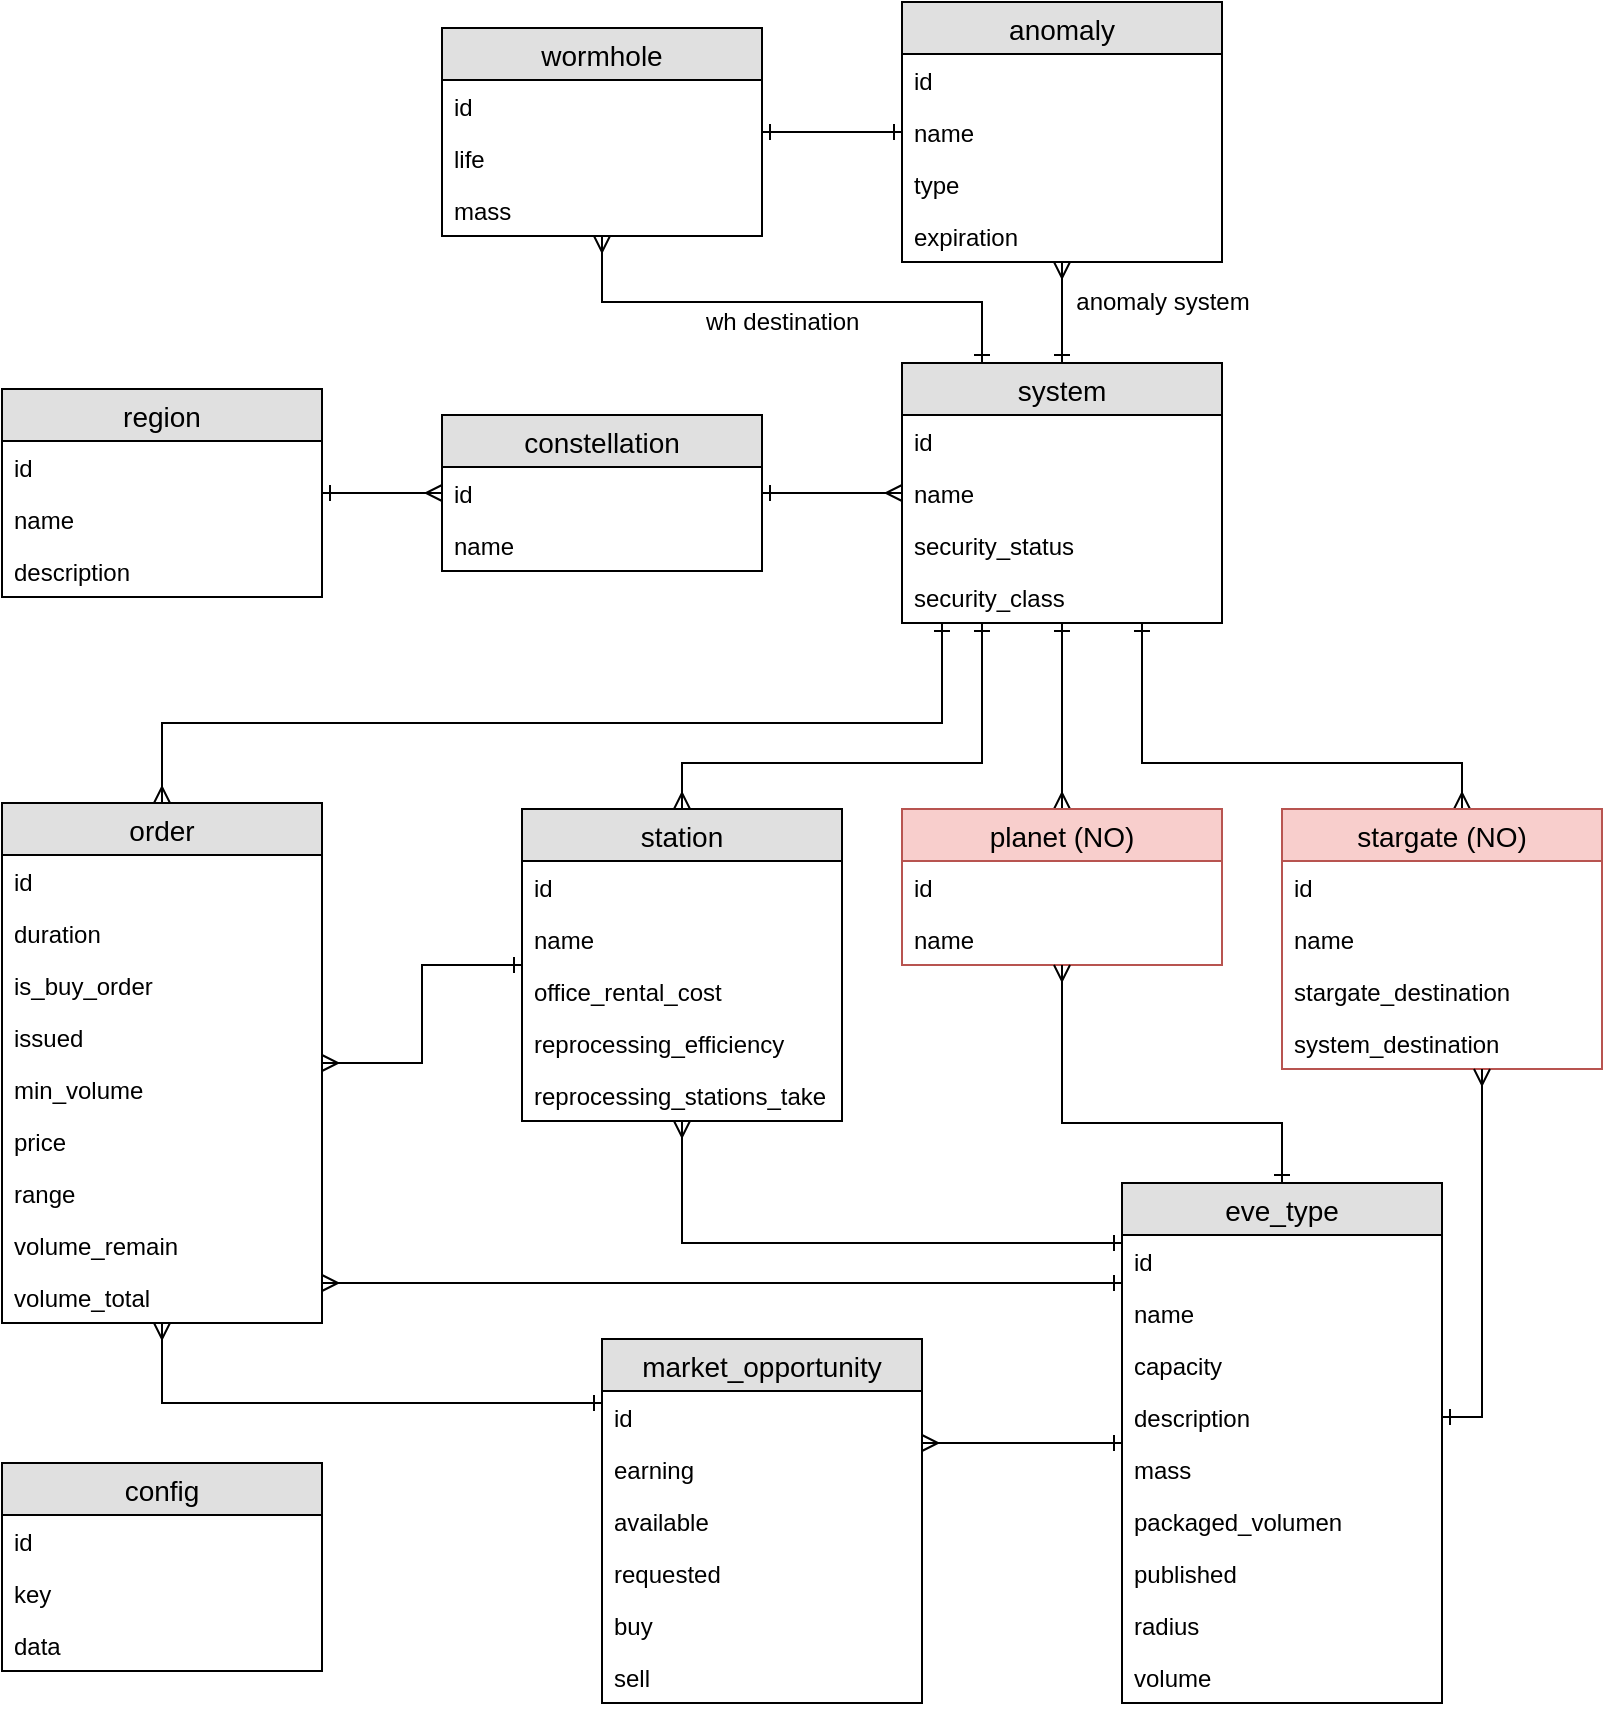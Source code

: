 <mxfile version="12.1.3" type="device" pages="1"><diagram id="XClXHxJbkyPJ61i--EI9" name="Page-1"><mxGraphModel dx="1205" dy="586" grid="1" gridSize="10" guides="1" tooltips="1" connect="1" arrows="1" fold="1" page="1" pageScale="1" pageWidth="827" pageHeight="1169" math="0" shadow="0"><root><mxCell id="0"/><mxCell id="1" parent="0"/><mxCell id="xUmiJHG2RQdsuN9Ointp-37" style="edgeStyle=orthogonalEdgeStyle;rounded=0;orthogonalLoop=1;jettySize=auto;html=1;startArrow=ERone;startFill=0;endArrow=ERmany;endFill=0;" parent="1" source="xUmiJHG2RQdsuN9Ointp-18" target="xUmiJHG2RQdsuN9Ointp-22" edge="1"><mxGeometry relative="1" as="geometry"/></mxCell><mxCell id="xUmiJHG2RQdsuN9Ointp-18" value="region" style="swimlane;fontStyle=0;childLayout=stackLayout;horizontal=1;startSize=26;fillColor=#e0e0e0;horizontalStack=0;resizeParent=1;resizeParentMax=0;resizeLast=0;collapsible=1;marginBottom=0;swimlaneFillColor=#ffffff;align=center;fontSize=14;" parent="1" vertex="1"><mxGeometry x="20" y="213.5" width="160" height="104" as="geometry"/></mxCell><mxCell id="xUmiJHG2RQdsuN9Ointp-19" value="id" style="text;strokeColor=none;fillColor=none;spacingLeft=4;spacingRight=4;overflow=hidden;rotatable=0;points=[[0,0.5],[1,0.5]];portConstraint=eastwest;fontSize=12;" parent="xUmiJHG2RQdsuN9Ointp-18" vertex="1"><mxGeometry y="26" width="160" height="26" as="geometry"/></mxCell><mxCell id="xUmiJHG2RQdsuN9Ointp-20" value="name" style="text;strokeColor=none;fillColor=none;spacingLeft=4;spacingRight=4;overflow=hidden;rotatable=0;points=[[0,0.5],[1,0.5]];portConstraint=eastwest;fontSize=12;" parent="xUmiJHG2RQdsuN9Ointp-18" vertex="1"><mxGeometry y="52" width="160" height="26" as="geometry"/></mxCell><mxCell id="xUmiJHG2RQdsuN9Ointp-21" value="description" style="text;strokeColor=none;fillColor=none;spacingLeft=4;spacingRight=4;overflow=hidden;rotatable=0;points=[[0,0.5],[1,0.5]];portConstraint=eastwest;fontSize=12;" parent="xUmiJHG2RQdsuN9Ointp-18" vertex="1"><mxGeometry y="78" width="160" height="26" as="geometry"/></mxCell><mxCell id="xUmiJHG2RQdsuN9Ointp-38" style="edgeStyle=orthogonalEdgeStyle;rounded=0;orthogonalLoop=1;jettySize=auto;html=1;startArrow=ERone;startFill=0;endArrow=ERmany;endFill=0;" parent="1" source="xUmiJHG2RQdsuN9Ointp-22" target="xUmiJHG2RQdsuN9Ointp-26" edge="1"><mxGeometry relative="1" as="geometry"/></mxCell><mxCell id="xUmiJHG2RQdsuN9Ointp-22" value="constellation" style="swimlane;fontStyle=0;childLayout=stackLayout;horizontal=1;startSize=26;fillColor=#e0e0e0;horizontalStack=0;resizeParent=1;resizeParentMax=0;resizeLast=0;collapsible=1;marginBottom=0;swimlaneFillColor=#ffffff;align=center;fontSize=14;" parent="1" vertex="1"><mxGeometry x="240" y="226.5" width="160" height="78" as="geometry"/></mxCell><mxCell id="xUmiJHG2RQdsuN9Ointp-23" value="id" style="text;strokeColor=none;fillColor=none;spacingLeft=4;spacingRight=4;overflow=hidden;rotatable=0;points=[[0,0.5],[1,0.5]];portConstraint=eastwest;fontSize=12;" parent="xUmiJHG2RQdsuN9Ointp-22" vertex="1"><mxGeometry y="26" width="160" height="26" as="geometry"/></mxCell><mxCell id="xUmiJHG2RQdsuN9Ointp-24" value="name" style="text;strokeColor=none;fillColor=none;spacingLeft=4;spacingRight=4;overflow=hidden;rotatable=0;points=[[0,0.5],[1,0.5]];portConstraint=eastwest;fontSize=12;" parent="xUmiJHG2RQdsuN9Ointp-22" vertex="1"><mxGeometry y="52" width="160" height="26" as="geometry"/></mxCell><mxCell id="xUmiJHG2RQdsuN9Ointp-57" style="edgeStyle=orthogonalEdgeStyle;rounded=0;orthogonalLoop=1;jettySize=auto;html=1;startArrow=ERone;startFill=0;endArrow=ERmany;endFill=0;entryX=0.5;entryY=0;entryDx=0;entryDy=0;" parent="1" source="xUmiJHG2RQdsuN9Ointp-26" target="xUmiJHG2RQdsuN9Ointp-42" edge="1"><mxGeometry relative="1" as="geometry"><Array as="points"><mxPoint x="510" y="400.5"/><mxPoint x="360" y="400.5"/></Array></mxGeometry></mxCell><mxCell id="xUmiJHG2RQdsuN9Ointp-58" style="edgeStyle=orthogonalEdgeStyle;rounded=0;orthogonalLoop=1;jettySize=auto;html=1;startArrow=ERone;startFill=0;endArrow=ERmany;endFill=0;" parent="1" source="xUmiJHG2RQdsuN9Ointp-26" target="xUmiJHG2RQdsuN9Ointp-47" edge="1"><mxGeometry relative="1" as="geometry"/></mxCell><mxCell id="xUmiJHG2RQdsuN9Ointp-59" style="edgeStyle=orthogonalEdgeStyle;rounded=0;orthogonalLoop=1;jettySize=auto;html=1;startArrow=ERone;startFill=0;endArrow=ERmany;endFill=0;" parent="1" source="xUmiJHG2RQdsuN9Ointp-26" target="xUmiJHG2RQdsuN9Ointp-52" edge="1"><mxGeometry relative="1" as="geometry"><Array as="points"><mxPoint x="590" y="400.5"/><mxPoint x="750" y="400.5"/></Array></mxGeometry></mxCell><mxCell id="xUmiJHG2RQdsuN9Ointp-88" style="edgeStyle=orthogonalEdgeStyle;rounded=0;orthogonalLoop=1;jettySize=auto;html=1;entryX=0.5;entryY=0;entryDx=0;entryDy=0;startArrow=ERone;startFill=0;endArrow=ERmany;endFill=0;" parent="1" source="xUmiJHG2RQdsuN9Ointp-26" target="xUmiJHG2RQdsuN9Ointp-75" edge="1"><mxGeometry relative="1" as="geometry"><Array as="points"><mxPoint x="490" y="380.5"/><mxPoint x="100" y="380.5"/></Array></mxGeometry></mxCell><mxCell id="MLQdFirMEh7iGKvH28HH-39" style="edgeStyle=orthogonalEdgeStyle;rounded=0;orthogonalLoop=1;jettySize=auto;html=1;startArrow=ERone;startFill=0;endArrow=ERmany;endFill=0;" edge="1" parent="1" source="xUmiJHG2RQdsuN9Ointp-26" target="MLQdFirMEh7iGKvH28HH-30"><mxGeometry relative="1" as="geometry"/></mxCell><mxCell id="MLQdFirMEh7iGKvH28HH-42" value="anomaly system" style="text;html=1;resizable=0;points=[];align=center;verticalAlign=middle;labelBackgroundColor=#ffffff;" vertex="1" connectable="0" parent="MLQdFirMEh7iGKvH28HH-39"><mxGeometry x="0.259" y="1" relative="1" as="geometry"><mxPoint x="51" y="1.5" as="offset"/></mxGeometry></mxCell><mxCell id="xUmiJHG2RQdsuN9Ointp-26" value="system" style="swimlane;fontStyle=0;childLayout=stackLayout;horizontal=1;startSize=26;fillColor=#e0e0e0;horizontalStack=0;resizeParent=1;resizeParentMax=0;resizeLast=0;collapsible=1;marginBottom=0;swimlaneFillColor=#ffffff;align=center;fontSize=14;" parent="1" vertex="1"><mxGeometry x="470" y="200.5" width="160" height="130" as="geometry"><mxRectangle x="80" y="485" width="80" height="26" as="alternateBounds"/></mxGeometry></mxCell><mxCell id="xUmiJHG2RQdsuN9Ointp-27" value="id" style="text;strokeColor=none;fillColor=none;spacingLeft=4;spacingRight=4;overflow=hidden;rotatable=0;points=[[0,0.5],[1,0.5]];portConstraint=eastwest;fontSize=12;" parent="xUmiJHG2RQdsuN9Ointp-26" vertex="1"><mxGeometry y="26" width="160" height="26" as="geometry"/></mxCell><mxCell id="xUmiJHG2RQdsuN9Ointp-28" value="name" style="text;strokeColor=none;fillColor=none;spacingLeft=4;spacingRight=4;overflow=hidden;rotatable=0;points=[[0,0.5],[1,0.5]];portConstraint=eastwest;fontSize=12;" parent="xUmiJHG2RQdsuN9Ointp-26" vertex="1"><mxGeometry y="52" width="160" height="26" as="geometry"/></mxCell><mxCell id="xUmiJHG2RQdsuN9Ointp-29" value="security_status" style="text;strokeColor=none;fillColor=none;spacingLeft=4;spacingRight=4;overflow=hidden;rotatable=0;points=[[0,0.5],[1,0.5]];portConstraint=eastwest;fontSize=12;" parent="xUmiJHG2RQdsuN9Ointp-26" vertex="1"><mxGeometry y="78" width="160" height="26" as="geometry"/></mxCell><mxCell id="xUmiJHG2RQdsuN9Ointp-34" value="security_class" style="text;strokeColor=none;fillColor=none;spacingLeft=4;spacingRight=4;overflow=hidden;rotatable=0;points=[[0,0.5],[1,0.5]];portConstraint=eastwest;fontSize=12;" parent="xUmiJHG2RQdsuN9Ointp-26" vertex="1"><mxGeometry y="104" width="160" height="26" as="geometry"/></mxCell><mxCell id="xUmiJHG2RQdsuN9Ointp-42" value="station" style="swimlane;fontStyle=0;childLayout=stackLayout;horizontal=1;startSize=26;fillColor=#e0e0e0;horizontalStack=0;resizeParent=1;resizeParentMax=0;resizeLast=0;collapsible=1;marginBottom=0;swimlaneFillColor=#ffffff;align=center;fontSize=14;" parent="1" vertex="1"><mxGeometry x="280" y="423.5" width="160" height="156" as="geometry"><mxRectangle x="80" y="485" width="80" height="26" as="alternateBounds"/></mxGeometry></mxCell><mxCell id="xUmiJHG2RQdsuN9Ointp-43" value="id" style="text;strokeColor=none;fillColor=none;spacingLeft=4;spacingRight=4;overflow=hidden;rotatable=0;points=[[0,0.5],[1,0.5]];portConstraint=eastwest;fontSize=12;" parent="xUmiJHG2RQdsuN9Ointp-42" vertex="1"><mxGeometry y="26" width="160" height="26" as="geometry"/></mxCell><mxCell id="xUmiJHG2RQdsuN9Ointp-44" value="name" style="text;strokeColor=none;fillColor=none;spacingLeft=4;spacingRight=4;overflow=hidden;rotatable=0;points=[[0,0.5],[1,0.5]];portConstraint=eastwest;fontSize=12;" parent="xUmiJHG2RQdsuN9Ointp-42" vertex="1"><mxGeometry y="52" width="160" height="26" as="geometry"/></mxCell><mxCell id="xUmiJHG2RQdsuN9Ointp-89" value="office_rental_cost" style="text;strokeColor=none;fillColor=none;spacingLeft=4;spacingRight=4;overflow=hidden;rotatable=0;points=[[0,0.5],[1,0.5]];portConstraint=eastwest;fontSize=12;" parent="xUmiJHG2RQdsuN9Ointp-42" vertex="1"><mxGeometry y="78" width="160" height="26" as="geometry"/></mxCell><mxCell id="xUmiJHG2RQdsuN9Ointp-91" value="reprocessing_efficiency" style="text;strokeColor=none;fillColor=none;spacingLeft=4;spacingRight=4;overflow=hidden;rotatable=0;points=[[0,0.5],[1,0.5]];portConstraint=eastwest;fontSize=12;" parent="xUmiJHG2RQdsuN9Ointp-42" vertex="1"><mxGeometry y="104" width="160" height="26" as="geometry"/></mxCell><mxCell id="xUmiJHG2RQdsuN9Ointp-90" value="reprocessing_stations_take" style="text;strokeColor=none;fillColor=none;spacingLeft=4;spacingRight=4;overflow=hidden;rotatable=0;points=[[0,0.5],[1,0.5]];portConstraint=eastwest;fontSize=12;" parent="xUmiJHG2RQdsuN9Ointp-42" vertex="1"><mxGeometry y="130" width="160" height="26" as="geometry"/></mxCell><mxCell id="xUmiJHG2RQdsuN9Ointp-47" value="planet (NO)" style="swimlane;fontStyle=0;childLayout=stackLayout;horizontal=1;startSize=26;fillColor=#f8cecc;horizontalStack=0;resizeParent=1;resizeParentMax=0;resizeLast=0;collapsible=1;marginBottom=0;swimlaneFillColor=#ffffff;align=center;fontSize=14;strokeColor=#b85450;" parent="1" vertex="1"><mxGeometry x="470" y="423.5" width="160" height="78" as="geometry"><mxRectangle x="80" y="485" width="80" height="26" as="alternateBounds"/></mxGeometry></mxCell><mxCell id="xUmiJHG2RQdsuN9Ointp-48" value="id" style="text;strokeColor=none;fillColor=none;spacingLeft=4;spacingRight=4;overflow=hidden;rotatable=0;points=[[0,0.5],[1,0.5]];portConstraint=eastwest;fontSize=12;" parent="xUmiJHG2RQdsuN9Ointp-47" vertex="1"><mxGeometry y="26" width="160" height="26" as="geometry"/></mxCell><mxCell id="xUmiJHG2RQdsuN9Ointp-49" value="name" style="text;strokeColor=none;fillColor=none;spacingLeft=4;spacingRight=4;overflow=hidden;rotatable=0;points=[[0,0.5],[1,0.5]];portConstraint=eastwest;fontSize=12;" parent="xUmiJHG2RQdsuN9Ointp-47" vertex="1"><mxGeometry y="52" width="160" height="26" as="geometry"/></mxCell><mxCell id="xUmiJHG2RQdsuN9Ointp-52" value="stargate (NO)" style="swimlane;fontStyle=0;childLayout=stackLayout;horizontal=1;startSize=26;fillColor=#f8cecc;horizontalStack=0;resizeParent=1;resizeParentMax=0;resizeLast=0;collapsible=1;marginBottom=0;swimlaneFillColor=#ffffff;align=center;fontSize=14;strokeColor=#b85450;" parent="1" vertex="1"><mxGeometry x="660" y="423.5" width="160" height="130" as="geometry"><mxRectangle x="80" y="485" width="80" height="26" as="alternateBounds"/></mxGeometry></mxCell><mxCell id="xUmiJHG2RQdsuN9Ointp-53" value="id" style="text;strokeColor=none;fillColor=none;spacingLeft=4;spacingRight=4;overflow=hidden;rotatable=0;points=[[0,0.5],[1,0.5]];portConstraint=eastwest;fontSize=12;" parent="xUmiJHG2RQdsuN9Ointp-52" vertex="1"><mxGeometry y="26" width="160" height="26" as="geometry"/></mxCell><mxCell id="xUmiJHG2RQdsuN9Ointp-54" value="name" style="text;strokeColor=none;fillColor=none;spacingLeft=4;spacingRight=4;overflow=hidden;rotatable=0;points=[[0,0.5],[1,0.5]];portConstraint=eastwest;fontSize=12;" parent="xUmiJHG2RQdsuN9Ointp-52" vertex="1"><mxGeometry y="52" width="160" height="26" as="geometry"/></mxCell><mxCell id="xUmiJHG2RQdsuN9Ointp-55" value="stargate_destination" style="text;strokeColor=none;fillColor=none;spacingLeft=4;spacingRight=4;overflow=hidden;rotatable=0;points=[[0,0.5],[1,0.5]];portConstraint=eastwest;fontSize=12;" parent="xUmiJHG2RQdsuN9Ointp-52" vertex="1"><mxGeometry y="78" width="160" height="26" as="geometry"/></mxCell><mxCell id="xUmiJHG2RQdsuN9Ointp-56" value="system_destination" style="text;strokeColor=none;fillColor=none;spacingLeft=4;spacingRight=4;overflow=hidden;rotatable=0;points=[[0,0.5],[1,0.5]];portConstraint=eastwest;fontSize=12;" parent="xUmiJHG2RQdsuN9Ointp-52" vertex="1"><mxGeometry y="104" width="160" height="26" as="geometry"/></mxCell><mxCell id="xUmiJHG2RQdsuN9Ointp-65" style="edgeStyle=orthogonalEdgeStyle;rounded=0;orthogonalLoop=1;jettySize=auto;html=1;startArrow=ERone;startFill=0;endArrow=ERmany;endFill=0;" parent="1" source="xUmiJHG2RQdsuN9Ointp-60" target="xUmiJHG2RQdsuN9Ointp-47" edge="1"><mxGeometry relative="1" as="geometry"><Array as="points"><mxPoint x="660" y="580.5"/><mxPoint x="550" y="580.5"/></Array></mxGeometry></mxCell><mxCell id="xUmiJHG2RQdsuN9Ointp-93" style="edgeStyle=orthogonalEdgeStyle;rounded=0;orthogonalLoop=1;jettySize=auto;html=1;startArrow=ERone;startFill=0;endArrow=ERmany;endFill=0;exitX=1;exitY=0.5;exitDx=0;exitDy=0;" parent="1" source="xUmiJHG2RQdsuN9Ointp-64" target="xUmiJHG2RQdsuN9Ointp-52" edge="1"><mxGeometry relative="1" as="geometry"><Array as="points"><mxPoint x="760" y="727.5"/></Array></mxGeometry></mxCell><mxCell id="xUmiJHG2RQdsuN9Ointp-94" style="edgeStyle=orthogonalEdgeStyle;rounded=0;orthogonalLoop=1;jettySize=auto;html=1;startArrow=ERone;startFill=0;endArrow=ERmany;endFill=0;" parent="1" source="xUmiJHG2RQdsuN9Ointp-60" target="xUmiJHG2RQdsuN9Ointp-42" edge="1"><mxGeometry relative="1" as="geometry"><Array as="points"><mxPoint x="360" y="640.5"/></Array></mxGeometry></mxCell><mxCell id="MLQdFirMEh7iGKvH28HH-19" style="edgeStyle=orthogonalEdgeStyle;rounded=0;orthogonalLoop=1;jettySize=auto;html=1;endArrow=ERmany;endFill=0;startArrow=ERone;startFill=0;" edge="1" parent="1" source="xUmiJHG2RQdsuN9Ointp-60" target="MLQdFirMEh7iGKvH28HH-5"><mxGeometry relative="1" as="geometry"><Array as="points"><mxPoint x="480" y="740.5"/><mxPoint x="480" y="740.5"/></Array></mxGeometry></mxCell><mxCell id="xUmiJHG2RQdsuN9Ointp-60" value="eve_type" style="swimlane;fontStyle=0;childLayout=stackLayout;horizontal=1;startSize=26;fillColor=#e0e0e0;horizontalStack=0;resizeParent=1;resizeParentMax=0;resizeLast=0;collapsible=1;marginBottom=0;swimlaneFillColor=#ffffff;align=center;fontSize=14;" parent="1" vertex="1"><mxGeometry x="580" y="610.5" width="160" height="260" as="geometry"><mxRectangle x="80" y="485" width="80" height="26" as="alternateBounds"/></mxGeometry></mxCell><mxCell id="xUmiJHG2RQdsuN9Ointp-61" value="id" style="text;strokeColor=none;fillColor=none;spacingLeft=4;spacingRight=4;overflow=hidden;rotatable=0;points=[[0,0.5],[1,0.5]];portConstraint=eastwest;fontSize=12;" parent="xUmiJHG2RQdsuN9Ointp-60" vertex="1"><mxGeometry y="26" width="160" height="26" as="geometry"/></mxCell><mxCell id="xUmiJHG2RQdsuN9Ointp-62" value="name" style="text;strokeColor=none;fillColor=none;spacingLeft=4;spacingRight=4;overflow=hidden;rotatable=0;points=[[0,0.5],[1,0.5]];portConstraint=eastwest;fontSize=12;" parent="xUmiJHG2RQdsuN9Ointp-60" vertex="1"><mxGeometry y="52" width="160" height="26" as="geometry"/></mxCell><mxCell id="xUmiJHG2RQdsuN9Ointp-63" value="capacity" style="text;strokeColor=none;fillColor=none;spacingLeft=4;spacingRight=4;overflow=hidden;rotatable=0;points=[[0,0.5],[1,0.5]];portConstraint=eastwest;fontSize=12;" parent="xUmiJHG2RQdsuN9Ointp-60" vertex="1"><mxGeometry y="78" width="160" height="26" as="geometry"/></mxCell><mxCell id="xUmiJHG2RQdsuN9Ointp-64" value="description" style="text;strokeColor=none;fillColor=none;spacingLeft=4;spacingRight=4;overflow=hidden;rotatable=0;points=[[0,0.5],[1,0.5]];portConstraint=eastwest;fontSize=12;" parent="xUmiJHG2RQdsuN9Ointp-60" vertex="1"><mxGeometry y="104" width="160" height="26" as="geometry"/></mxCell><mxCell id="xUmiJHG2RQdsuN9Ointp-66" value="mass" style="text;strokeColor=none;fillColor=none;spacingLeft=4;spacingRight=4;overflow=hidden;rotatable=0;points=[[0,0.5],[1,0.5]];portConstraint=eastwest;fontSize=12;" parent="xUmiJHG2RQdsuN9Ointp-60" vertex="1"><mxGeometry y="130" width="160" height="26" as="geometry"/></mxCell><mxCell id="xUmiJHG2RQdsuN9Ointp-67" value="packaged_volumen" style="text;strokeColor=none;fillColor=none;spacingLeft=4;spacingRight=4;overflow=hidden;rotatable=0;points=[[0,0.5],[1,0.5]];portConstraint=eastwest;fontSize=12;" parent="xUmiJHG2RQdsuN9Ointp-60" vertex="1"><mxGeometry y="156" width="160" height="26" as="geometry"/></mxCell><mxCell id="xUmiJHG2RQdsuN9Ointp-68" value="published" style="text;strokeColor=none;fillColor=none;spacingLeft=4;spacingRight=4;overflow=hidden;rotatable=0;points=[[0,0.5],[1,0.5]];portConstraint=eastwest;fontSize=12;" parent="xUmiJHG2RQdsuN9Ointp-60" vertex="1"><mxGeometry y="182" width="160" height="26" as="geometry"/></mxCell><mxCell id="xUmiJHG2RQdsuN9Ointp-69" value="radius" style="text;strokeColor=none;fillColor=none;spacingLeft=4;spacingRight=4;overflow=hidden;rotatable=0;points=[[0,0.5],[1,0.5]];portConstraint=eastwest;fontSize=12;" parent="xUmiJHG2RQdsuN9Ointp-60" vertex="1"><mxGeometry y="208" width="160" height="26" as="geometry"/></mxCell><mxCell id="xUmiJHG2RQdsuN9Ointp-70" value="volume" style="text;strokeColor=none;fillColor=none;spacingLeft=4;spacingRight=4;overflow=hidden;rotatable=0;points=[[0,0.5],[1,0.5]];portConstraint=eastwest;fontSize=12;" parent="xUmiJHG2RQdsuN9Ointp-60" vertex="1"><mxGeometry y="234" width="160" height="26" as="geometry"/></mxCell><mxCell id="xUmiJHG2RQdsuN9Ointp-101" style="edgeStyle=orthogonalEdgeStyle;rounded=0;orthogonalLoop=1;jettySize=auto;html=1;startArrow=ERmany;startFill=0;endArrow=ERone;endFill=0;" parent="1" source="xUmiJHG2RQdsuN9Ointp-75" target="xUmiJHG2RQdsuN9Ointp-42" edge="1"><mxGeometry relative="1" as="geometry"/></mxCell><mxCell id="MLQdFirMEh7iGKvH28HH-18" style="edgeStyle=orthogonalEdgeStyle;rounded=0;orthogonalLoop=1;jettySize=auto;html=1;endArrow=ERone;endFill=0;startArrow=ERmany;startFill=0;" edge="1" parent="1" source="xUmiJHG2RQdsuN9Ointp-75" target="xUmiJHG2RQdsuN9Ointp-60"><mxGeometry relative="1" as="geometry"><Array as="points"><mxPoint x="270" y="660.5"/><mxPoint x="270" y="660.5"/></Array></mxGeometry></mxCell><mxCell id="xUmiJHG2RQdsuN9Ointp-75" value="order" style="swimlane;fontStyle=0;childLayout=stackLayout;horizontal=1;startSize=26;fillColor=#e0e0e0;horizontalStack=0;resizeParent=1;resizeParentMax=0;resizeLast=0;collapsible=1;marginBottom=0;swimlaneFillColor=#ffffff;align=center;fontSize=14;" parent="1" vertex="1"><mxGeometry x="20" y="420.5" width="160" height="260" as="geometry"/></mxCell><mxCell id="xUmiJHG2RQdsuN9Ointp-79" value="id" style="text;strokeColor=none;fillColor=none;spacingLeft=4;spacingRight=4;overflow=hidden;rotatable=0;points=[[0,0.5],[1,0.5]];portConstraint=eastwest;fontSize=12;" parent="xUmiJHG2RQdsuN9Ointp-75" vertex="1"><mxGeometry y="26" width="160" height="26" as="geometry"/></mxCell><mxCell id="xUmiJHG2RQdsuN9Ointp-76" value="duration" style="text;strokeColor=none;fillColor=none;spacingLeft=4;spacingRight=4;overflow=hidden;rotatable=0;points=[[0,0.5],[1,0.5]];portConstraint=eastwest;fontSize=12;" parent="xUmiJHG2RQdsuN9Ointp-75" vertex="1"><mxGeometry y="52" width="160" height="26" as="geometry"/></mxCell><mxCell id="xUmiJHG2RQdsuN9Ointp-77" value="is_buy_order" style="text;strokeColor=none;fillColor=none;spacingLeft=4;spacingRight=4;overflow=hidden;rotatable=0;points=[[0,0.5],[1,0.5]];portConstraint=eastwest;fontSize=12;" parent="xUmiJHG2RQdsuN9Ointp-75" vertex="1"><mxGeometry y="78" width="160" height="26" as="geometry"/></mxCell><mxCell id="xUmiJHG2RQdsuN9Ointp-78" value="issued" style="text;strokeColor=none;fillColor=none;spacingLeft=4;spacingRight=4;overflow=hidden;rotatable=0;points=[[0,0.5],[1,0.5]];portConstraint=eastwest;fontSize=12;" parent="xUmiJHG2RQdsuN9Ointp-75" vertex="1"><mxGeometry y="104" width="160" height="26" as="geometry"/></mxCell><mxCell id="xUmiJHG2RQdsuN9Ointp-81" value="min_volume" style="text;strokeColor=none;fillColor=none;spacingLeft=4;spacingRight=4;overflow=hidden;rotatable=0;points=[[0,0.5],[1,0.5]];portConstraint=eastwest;fontSize=12;" parent="xUmiJHG2RQdsuN9Ointp-75" vertex="1"><mxGeometry y="130" width="160" height="26" as="geometry"/></mxCell><mxCell id="xUmiJHG2RQdsuN9Ointp-83" value="price" style="text;strokeColor=none;fillColor=none;spacingLeft=4;spacingRight=4;overflow=hidden;rotatable=0;points=[[0,0.5],[1,0.5]];portConstraint=eastwest;fontSize=12;" parent="xUmiJHG2RQdsuN9Ointp-75" vertex="1"><mxGeometry y="156" width="160" height="26" as="geometry"/></mxCell><mxCell id="xUmiJHG2RQdsuN9Ointp-85" value="range" style="text;strokeColor=none;fillColor=none;spacingLeft=4;spacingRight=4;overflow=hidden;rotatable=0;points=[[0,0.5],[1,0.5]];portConstraint=eastwest;fontSize=12;" parent="xUmiJHG2RQdsuN9Ointp-75" vertex="1"><mxGeometry y="182" width="160" height="26" as="geometry"/></mxCell><mxCell id="xUmiJHG2RQdsuN9Ointp-86" value="volume_remain" style="text;strokeColor=none;fillColor=none;spacingLeft=4;spacingRight=4;overflow=hidden;rotatable=0;points=[[0,0.5],[1,0.5]];portConstraint=eastwest;fontSize=12;" parent="xUmiJHG2RQdsuN9Ointp-75" vertex="1"><mxGeometry y="208" width="160" height="26" as="geometry"/></mxCell><mxCell id="xUmiJHG2RQdsuN9Ointp-84" value="volume_total" style="text;strokeColor=none;fillColor=none;spacingLeft=4;spacingRight=4;overflow=hidden;rotatable=0;points=[[0,0.5],[1,0.5]];portConstraint=eastwest;fontSize=12;" parent="xUmiJHG2RQdsuN9Ointp-75" vertex="1"><mxGeometry y="234" width="160" height="26" as="geometry"/></mxCell><mxCell id="xUmiJHG2RQdsuN9Ointp-95" value="config" style="swimlane;fontStyle=0;childLayout=stackLayout;horizontal=1;startSize=26;fillColor=#e0e0e0;horizontalStack=0;resizeParent=1;resizeParentMax=0;resizeLast=0;collapsible=1;marginBottom=0;swimlaneFillColor=#ffffff;align=center;fontSize=14;" parent="1" vertex="1"><mxGeometry x="20" y="750.5" width="160" height="104" as="geometry"/></mxCell><mxCell id="xUmiJHG2RQdsuN9Ointp-96" value="id" style="text;strokeColor=none;fillColor=none;spacingLeft=4;spacingRight=4;overflow=hidden;rotatable=0;points=[[0,0.5],[1,0.5]];portConstraint=eastwest;fontSize=12;" parent="xUmiJHG2RQdsuN9Ointp-95" vertex="1"><mxGeometry y="26" width="160" height="26" as="geometry"/></mxCell><mxCell id="xUmiJHG2RQdsuN9Ointp-97" value="key" style="text;strokeColor=none;fillColor=none;spacingLeft=4;spacingRight=4;overflow=hidden;rotatable=0;points=[[0,0.5],[1,0.5]];portConstraint=eastwest;fontSize=12;" parent="xUmiJHG2RQdsuN9Ointp-95" vertex="1"><mxGeometry y="52" width="160" height="26" as="geometry"/></mxCell><mxCell id="xUmiJHG2RQdsuN9Ointp-98" value="data" style="text;strokeColor=none;fillColor=none;spacingLeft=4;spacingRight=4;overflow=hidden;rotatable=0;points=[[0,0.5],[1,0.5]];portConstraint=eastwest;fontSize=12;" parent="xUmiJHG2RQdsuN9Ointp-95" vertex="1"><mxGeometry y="78" width="160" height="26" as="geometry"/></mxCell><mxCell id="MLQdFirMEh7iGKvH28HH-20" style="edgeStyle=orthogonalEdgeStyle;rounded=0;orthogonalLoop=1;jettySize=auto;html=1;startArrow=ERone;startFill=0;endArrow=ERmany;endFill=0;" edge="1" parent="1" source="MLQdFirMEh7iGKvH28HH-5" target="xUmiJHG2RQdsuN9Ointp-75"><mxGeometry relative="1" as="geometry"><Array as="points"><mxPoint x="100" y="720.5"/></Array></mxGeometry></mxCell><mxCell id="MLQdFirMEh7iGKvH28HH-5" value="market_opportunity" style="swimlane;fontStyle=0;childLayout=stackLayout;horizontal=1;startSize=26;fillColor=#e0e0e0;horizontalStack=0;resizeParent=1;resizeParentMax=0;resizeLast=0;collapsible=1;marginBottom=0;swimlaneFillColor=#ffffff;align=center;fontSize=14;" vertex="1" parent="1"><mxGeometry x="320" y="688.5" width="160" height="182" as="geometry"/></mxCell><mxCell id="MLQdFirMEh7iGKvH28HH-6" value="id" style="text;strokeColor=none;fillColor=none;spacingLeft=4;spacingRight=4;overflow=hidden;rotatable=0;points=[[0,0.5],[1,0.5]];portConstraint=eastwest;fontSize=12;" vertex="1" parent="MLQdFirMEh7iGKvH28HH-5"><mxGeometry y="26" width="160" height="26" as="geometry"/></mxCell><mxCell id="MLQdFirMEh7iGKvH28HH-7" value="earning" style="text;strokeColor=none;fillColor=none;spacingLeft=4;spacingRight=4;overflow=hidden;rotatable=0;points=[[0,0.5],[1,0.5]];portConstraint=eastwest;fontSize=12;" vertex="1" parent="MLQdFirMEh7iGKvH28HH-5"><mxGeometry y="52" width="160" height="26" as="geometry"/></mxCell><mxCell id="MLQdFirMEh7iGKvH28HH-8" value="available" style="text;strokeColor=none;fillColor=none;spacingLeft=4;spacingRight=4;overflow=hidden;rotatable=0;points=[[0,0.5],[1,0.5]];portConstraint=eastwest;fontSize=12;" vertex="1" parent="MLQdFirMEh7iGKvH28HH-5"><mxGeometry y="78" width="160" height="26" as="geometry"/></mxCell><mxCell id="MLQdFirMEh7iGKvH28HH-10" value="requested" style="text;strokeColor=none;fillColor=none;spacingLeft=4;spacingRight=4;overflow=hidden;rotatable=0;points=[[0,0.5],[1,0.5]];portConstraint=eastwest;fontSize=12;" vertex="1" parent="MLQdFirMEh7iGKvH28HH-5"><mxGeometry y="104" width="160" height="26" as="geometry"/></mxCell><mxCell id="MLQdFirMEh7iGKvH28HH-13" value="buy" style="text;strokeColor=none;fillColor=none;spacingLeft=4;spacingRight=4;overflow=hidden;rotatable=0;points=[[0,0.5],[1,0.5]];portConstraint=eastwest;fontSize=12;" vertex="1" parent="MLQdFirMEh7iGKvH28HH-5"><mxGeometry y="130" width="160" height="26" as="geometry"/></mxCell><mxCell id="MLQdFirMEh7iGKvH28HH-12" value="sell" style="text;strokeColor=none;fillColor=none;spacingLeft=4;spacingRight=4;overflow=hidden;rotatable=0;points=[[0,0.5],[1,0.5]];portConstraint=eastwest;fontSize=12;" vertex="1" parent="MLQdFirMEh7iGKvH28HH-5"><mxGeometry y="156" width="160" height="26" as="geometry"/></mxCell><mxCell id="MLQdFirMEh7iGKvH28HH-38" style="edgeStyle=orthogonalEdgeStyle;rounded=0;orthogonalLoop=1;jettySize=auto;html=1;startArrow=ERone;startFill=0;endArrow=ERone;endFill=0;" edge="1" parent="1" source="MLQdFirMEh7iGKvH28HH-21" target="MLQdFirMEh7iGKvH28HH-30"><mxGeometry relative="1" as="geometry"/></mxCell><mxCell id="MLQdFirMEh7iGKvH28HH-40" style="edgeStyle=orthogonalEdgeStyle;rounded=0;orthogonalLoop=1;jettySize=auto;html=1;startArrow=ERmany;startFill=0;endArrow=ERone;endFill=0;" edge="1" parent="1" source="MLQdFirMEh7iGKvH28HH-21" target="xUmiJHG2RQdsuN9Ointp-26"><mxGeometry relative="1" as="geometry"><Array as="points"><mxPoint x="320" y="170"/><mxPoint x="510" y="170"/></Array></mxGeometry></mxCell><mxCell id="MLQdFirMEh7iGKvH28HH-21" value="wormhole" style="swimlane;fontStyle=0;childLayout=stackLayout;horizontal=1;startSize=26;fillColor=#e0e0e0;horizontalStack=0;resizeParent=1;resizeParentMax=0;resizeLast=0;collapsible=1;marginBottom=0;swimlaneFillColor=#ffffff;align=center;fontSize=14;" vertex="1" parent="1"><mxGeometry x="240" y="33" width="160" height="104" as="geometry"/></mxCell><mxCell id="MLQdFirMEh7iGKvH28HH-22" value="id" style="text;strokeColor=none;fillColor=none;spacingLeft=4;spacingRight=4;overflow=hidden;rotatable=0;points=[[0,0.5],[1,0.5]];portConstraint=eastwest;fontSize=12;" vertex="1" parent="MLQdFirMEh7iGKvH28HH-21"><mxGeometry y="26" width="160" height="26" as="geometry"/></mxCell><mxCell id="MLQdFirMEh7iGKvH28HH-23" value="life" style="text;strokeColor=none;fillColor=none;spacingLeft=4;spacingRight=4;overflow=hidden;rotatable=0;points=[[0,0.5],[1,0.5]];portConstraint=eastwest;fontSize=12;" vertex="1" parent="MLQdFirMEh7iGKvH28HH-21"><mxGeometry y="52" width="160" height="26" as="geometry"/></mxCell><mxCell id="MLQdFirMEh7iGKvH28HH-24" value="mass" style="text;strokeColor=none;fillColor=none;spacingLeft=4;spacingRight=4;overflow=hidden;rotatable=0;points=[[0,0.5],[1,0.5]];portConstraint=eastwest;fontSize=12;" vertex="1" parent="MLQdFirMEh7iGKvH28HH-21"><mxGeometry y="78" width="160" height="26" as="geometry"/></mxCell><mxCell id="MLQdFirMEh7iGKvH28HH-30" value="anomaly" style="swimlane;fontStyle=0;childLayout=stackLayout;horizontal=1;startSize=26;fillColor=#e0e0e0;horizontalStack=0;resizeParent=1;resizeParentMax=0;resizeLast=0;collapsible=1;marginBottom=0;swimlaneFillColor=#ffffff;align=center;fontSize=14;" vertex="1" parent="1"><mxGeometry x="470" y="20" width="160" height="130" as="geometry"/></mxCell><mxCell id="MLQdFirMEh7iGKvH28HH-31" value="id" style="text;strokeColor=none;fillColor=none;spacingLeft=4;spacingRight=4;overflow=hidden;rotatable=0;points=[[0,0.5],[1,0.5]];portConstraint=eastwest;fontSize=12;" vertex="1" parent="MLQdFirMEh7iGKvH28HH-30"><mxGeometry y="26" width="160" height="26" as="geometry"/></mxCell><mxCell id="MLQdFirMEh7iGKvH28HH-32" value="name" style="text;strokeColor=none;fillColor=none;spacingLeft=4;spacingRight=4;overflow=hidden;rotatable=0;points=[[0,0.5],[1,0.5]];portConstraint=eastwest;fontSize=12;" vertex="1" parent="MLQdFirMEh7iGKvH28HH-30"><mxGeometry y="52" width="160" height="26" as="geometry"/></mxCell><mxCell id="MLQdFirMEh7iGKvH28HH-33" value="type" style="text;strokeColor=none;fillColor=none;spacingLeft=4;spacingRight=4;overflow=hidden;rotatable=0;points=[[0,0.5],[1,0.5]];portConstraint=eastwest;fontSize=12;" vertex="1" parent="MLQdFirMEh7iGKvH28HH-30"><mxGeometry y="78" width="160" height="26" as="geometry"/></mxCell><mxCell id="MLQdFirMEh7iGKvH28HH-36" value="expiration" style="text;strokeColor=none;fillColor=none;spacingLeft=4;spacingRight=4;overflow=hidden;rotatable=0;points=[[0,0.5],[1,0.5]];portConstraint=eastwest;fontSize=12;" vertex="1" parent="MLQdFirMEh7iGKvH28HH-30"><mxGeometry y="104" width="160" height="26" as="geometry"/></mxCell><mxCell id="MLQdFirMEh7iGKvH28HH-41" value="wh destination" style="text;html=1;resizable=0;points=[];autosize=1;align=left;verticalAlign=top;spacingTop=-4;" vertex="1" parent="1"><mxGeometry x="370" y="170" width="90" height="20" as="geometry"/></mxCell></root></mxGraphModel></diagram></mxfile>
